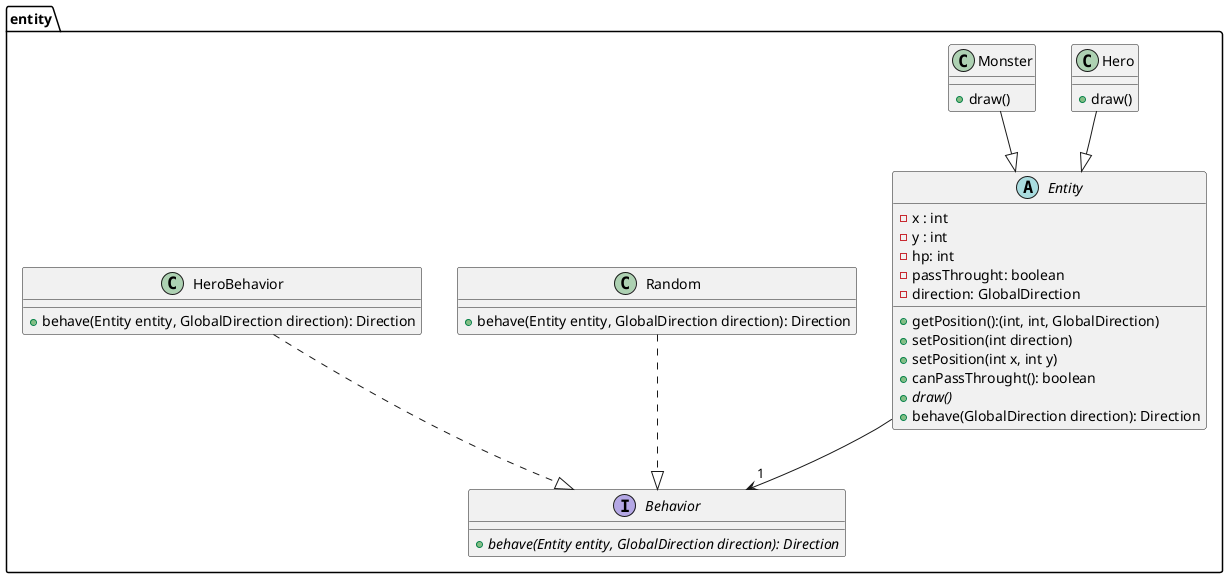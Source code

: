 @startuml

package entity{

    abstract Entity{
        - x : int
        - y : int
        - hp: int
        - passThrought: boolean
        - direction: GlobalDirection
        + getPosition():(int, int, GlobalDirection)
        + setPosition(int direction)
        + setPosition(int x, int y)
        + canPassThrought(): boolean
        + {abstract} draw()
        + behave(GlobalDirection direction): Direction
    }

    class Hero {
        + draw()
    }

    class Monster{
        + draw()
    }

    interface Behavior{
        + {abstract} behave(Entity entity, GlobalDirection direction): Direction
    }

    class Random{
        + behave(Entity entity, GlobalDirection direction): Direction
    }

    class HeroBehavior{
        + behave(Entity entity, GlobalDirection direction): Direction
    }

}

Hero --|> Entity
Monster --|> Entity
Entity --> "1" Behavior
HeroBehavior ..|> Behavior
Random ..|> Behavior

@enduml